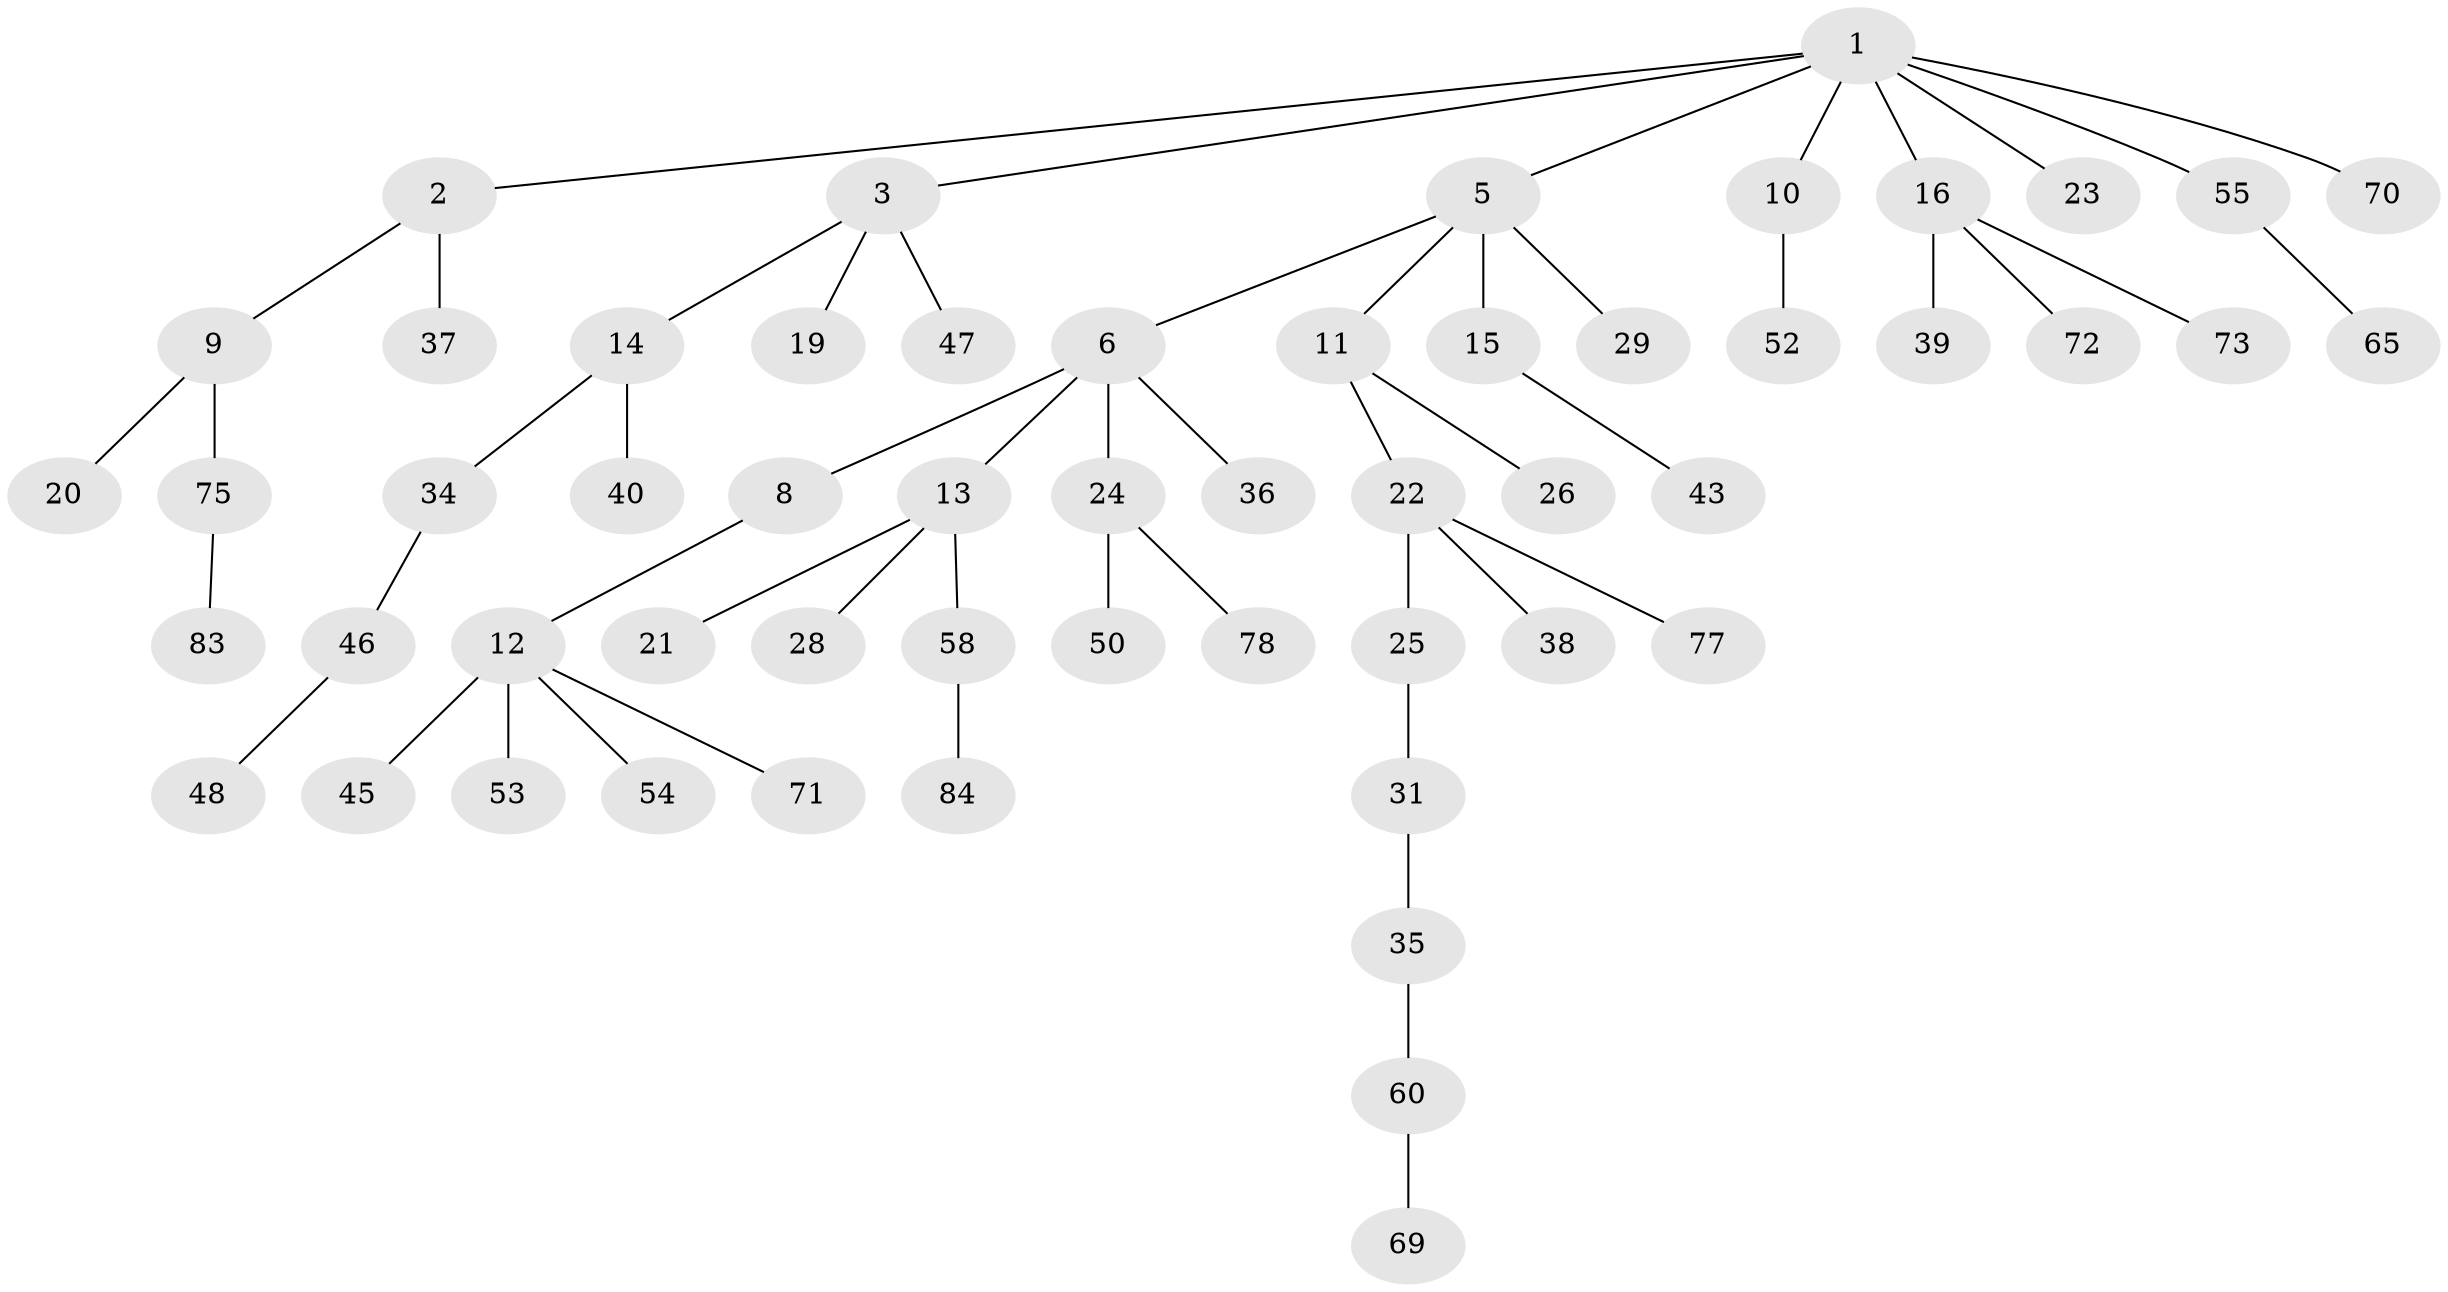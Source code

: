 // Generated by graph-tools (version 1.1) at 2025/24/03/03/25 07:24:05]
// undirected, 55 vertices, 54 edges
graph export_dot {
graph [start="1"]
  node [color=gray90,style=filled];
  1 [super="+4"];
  2;
  3 [super="+18"];
  5 [super="+7"];
  6 [super="+17"];
  8;
  9 [super="+51"];
  10 [super="+41"];
  11;
  12 [super="+44"];
  13 [super="+30"];
  14;
  15 [super="+63"];
  16 [super="+32"];
  19 [super="+76"];
  20;
  21 [super="+80"];
  22 [super="+33"];
  23 [super="+81"];
  24 [super="+61"];
  25;
  26 [super="+27"];
  28 [super="+42"];
  29;
  31 [super="+64"];
  34 [super="+59"];
  35 [super="+57"];
  36;
  37 [super="+74"];
  38;
  39;
  40 [super="+56"];
  43;
  45;
  46 [super="+49"];
  47;
  48 [super="+67"];
  50;
  52 [super="+79"];
  53;
  54;
  55 [super="+82"];
  58 [super="+68"];
  60 [super="+62"];
  65 [super="+66"];
  69;
  70;
  71;
  72;
  73;
  75;
  77;
  78;
  83;
  84;
  1 -- 2;
  1 -- 3;
  1 -- 5;
  1 -- 23;
  1 -- 70;
  1 -- 16;
  1 -- 10;
  1 -- 55;
  2 -- 9;
  2 -- 37;
  3 -- 14;
  3 -- 47;
  3 -- 19;
  5 -- 6;
  5 -- 15;
  5 -- 29;
  5 -- 11;
  6 -- 8;
  6 -- 13;
  6 -- 24;
  6 -- 36;
  8 -- 12;
  9 -- 20;
  9 -- 75;
  10 -- 52;
  11 -- 22;
  11 -- 26;
  12 -- 71;
  12 -- 45;
  12 -- 53;
  12 -- 54;
  13 -- 21;
  13 -- 28;
  13 -- 58;
  14 -- 34;
  14 -- 40;
  15 -- 43;
  16 -- 39;
  16 -- 73;
  16 -- 72;
  22 -- 25;
  22 -- 38;
  22 -- 77;
  24 -- 50;
  24 -- 78;
  25 -- 31;
  31 -- 35;
  34 -- 46;
  35 -- 60;
  46 -- 48;
  55 -- 65;
  58 -- 84;
  60 -- 69;
  75 -- 83;
}
